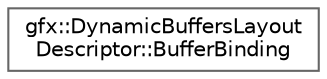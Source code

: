 digraph "Graphical Class Hierarchy"
{
 // LATEX_PDF_SIZE
  bgcolor="transparent";
  edge [fontname=Helvetica,fontsize=10,labelfontname=Helvetica,labelfontsize=10];
  node [fontname=Helvetica,fontsize=10,shape=box,height=0.2,width=0.4];
  rankdir="LR";
  Node0 [id="Node000000",label="gfx::DynamicBuffersLayout\lDescriptor::BufferBinding",height=0.2,width=0.4,color="grey40", fillcolor="white", style="filled",URL="$structgfx_1_1_dynamic_buffers_layout_descriptor_1_1_buffer_binding.html",tooltip="Represents a single buffer binding in the dynamic buffer layout."];
}

